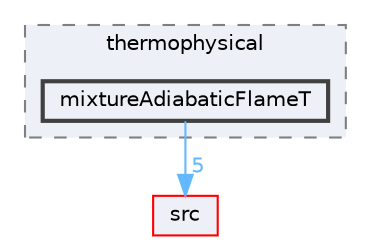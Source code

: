 digraph "applications/utilities/thermophysical/mixtureAdiabaticFlameT"
{
 // LATEX_PDF_SIZE
  bgcolor="transparent";
  edge [fontname=Helvetica,fontsize=10,labelfontname=Helvetica,labelfontsize=10];
  node [fontname=Helvetica,fontsize=10,shape=box,height=0.2,width=0.4];
  compound=true
  subgraph clusterdir_ad006ac2d4adf68d191bc9af38a824ca {
    graph [ bgcolor="#edf0f7", pencolor="grey50", label="thermophysical", fontname=Helvetica,fontsize=10 style="filled,dashed", URL="dir_ad006ac2d4adf68d191bc9af38a824ca.html",tooltip=""]
  dir_a45c6100cfea9102cd0e1c7957510a73 [label="mixtureAdiabaticFlameT", fillcolor="#edf0f7", color="grey25", style="filled,bold", URL="dir_a45c6100cfea9102cd0e1c7957510a73.html",tooltip=""];
  }
  dir_68267d1309a1af8e8297ef4c3efbcdba [label="src", fillcolor="#edf0f7", color="red", style="filled", URL="dir_68267d1309a1af8e8297ef4c3efbcdba.html",tooltip=""];
  dir_a45c6100cfea9102cd0e1c7957510a73->dir_68267d1309a1af8e8297ef4c3efbcdba [headlabel="5", labeldistance=1.5 headhref="dir_002414_003729.html" href="dir_002414_003729.html" color="steelblue1" fontcolor="steelblue1"];
}
